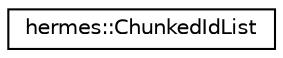 digraph "Graphical Class Hierarchy"
{
 // LATEX_PDF_SIZE
  edge [fontname="Helvetica",fontsize="10",labelfontname="Helvetica",labelfontsize="10"];
  node [fontname="Helvetica",fontsize="10",shape=record];
  rankdir="LR";
  Node0 [label="hermes::ChunkedIdList",height=0.2,width=0.4,color="black", fillcolor="white", style="filled",URL="$structhermes_1_1_chunked_id_list.html",tooltip=" "];
}
